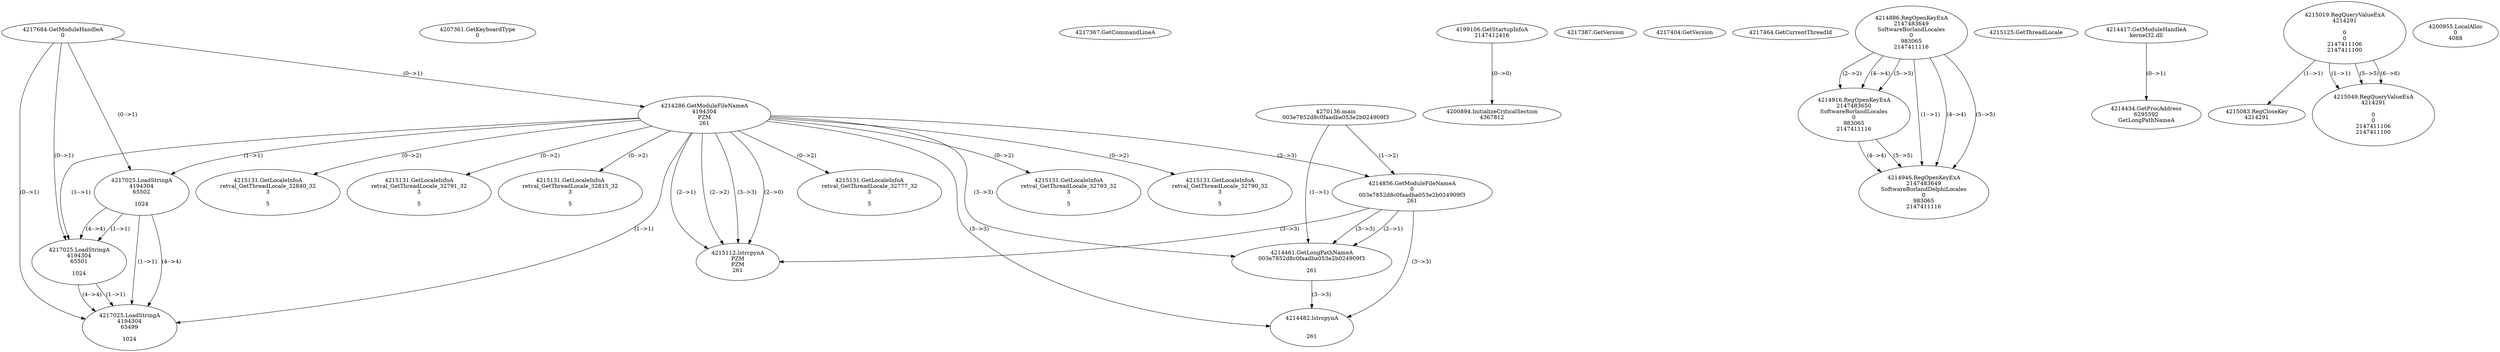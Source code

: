 // Global SCDG with merge call
digraph {
	0 [label="4270136.main
003e7852d8c0faadba053e2b024909f3"]
	1 [label="4217684.GetModuleHandleA
0"]
	2 [label="4207361.GetKeyboardType
0"]
	3 [label="4217367.GetCommandLineA
"]
	4 [label="4199106.GetStartupInfoA
2147412416"]
	5 [label="4217387.GetVersion
"]
	6 [label="4217404.GetVersion
"]
	7 [label="4217464.GetCurrentThreadId
"]
	8 [label="4214286.GetModuleFileNameA
4194304
PZM
261"]
	1 -> 8 [label="(0-->1)"]
	9 [label="4214856.GetModuleFileNameA
0
003e7852d8c0faadba053e2b024909f3
261"]
	0 -> 9 [label="(1-->2)"]
	8 -> 9 [label="(3-->3)"]
	10 [label="4214886.RegOpenKeyExA
2147483649
Software\Borland\Locales
0
983065
2147411116"]
	11 [label="4214916.RegOpenKeyExA
2147483650
Software\Borland\Locales
0
983065
2147411116"]
	10 -> 11 [label="(2-->2)"]
	10 -> 11 [label="(4-->4)"]
	10 -> 11 [label="(5-->5)"]
	12 [label="4214946.RegOpenKeyExA
2147483649
Software\Borland\Delphi\Locales
0
983065
2147411116"]
	10 -> 12 [label="(1-->1)"]
	10 -> 12 [label="(4-->4)"]
	11 -> 12 [label="(4-->4)"]
	10 -> 12 [label="(5-->5)"]
	11 -> 12 [label="(5-->5)"]
	13 [label="4215112.lstrcpynA
PZM
PZM
261"]
	8 -> 13 [label="(2-->1)"]
	8 -> 13 [label="(2-->2)"]
	8 -> 13 [label="(3-->3)"]
	9 -> 13 [label="(3-->3)"]
	8 -> 13 [label="(2-->0)"]
	14 [label="4215125.GetThreadLocale
"]
	15 [label="4215131.GetLocaleInfoA
retval_GetThreadLocale_32777_32
3

5"]
	8 -> 15 [label="(0-->2)"]
	16 [label="4217025.LoadStringA
4194304
65502

1024"]
	1 -> 16 [label="(0-->1)"]
	8 -> 16 [label="(1-->1)"]
	17 [label="4217025.LoadStringA
4194304
65501

1024"]
	1 -> 17 [label="(0-->1)"]
	8 -> 17 [label="(1-->1)"]
	16 -> 17 [label="(1-->1)"]
	16 -> 17 [label="(4-->4)"]
	18 [label="4217025.LoadStringA
4194304
65499

1024"]
	1 -> 18 [label="(0-->1)"]
	8 -> 18 [label="(1-->1)"]
	16 -> 18 [label="(1-->1)"]
	17 -> 18 [label="(1-->1)"]
	16 -> 18 [label="(4-->4)"]
	17 -> 18 [label="(4-->4)"]
	19 [label="4214417.GetModuleHandleA
kernel32.dll"]
	20 [label="4214434.GetProcAddress
6295592
GetLongPathNameA"]
	19 -> 20 [label="(0-->1)"]
	21 [label="4214461.GetLongPathNameA
003e7852d8c0faadba053e2b024909f3

261"]
	0 -> 21 [label="(1-->1)"]
	9 -> 21 [label="(2-->1)"]
	8 -> 21 [label="(3-->3)"]
	9 -> 21 [label="(3-->3)"]
	22 [label="4214482.lstrcpynA


261"]
	8 -> 22 [label="(3-->3)"]
	9 -> 22 [label="(3-->3)"]
	21 -> 22 [label="(3-->3)"]
	23 [label="4215019.RegQueryValueExA
4214291

0
0
2147411106
2147411100"]
	24 [label="4215083.RegCloseKey
4214291"]
	23 -> 24 [label="(1-->1)"]
	25 [label="4215131.GetLocaleInfoA
retval_GetThreadLocale_32793_32
3

5"]
	8 -> 25 [label="(0-->2)"]
	26 [label="4215131.GetLocaleInfoA
retval_GetThreadLocale_32790_32
3

5"]
	8 -> 26 [label="(0-->2)"]
	27 [label="4200894.InitializeCriticalSection
4367812"]
	4 -> 27 [label="(0-->0)"]
	28 [label="4200955.LocalAlloc
0
4088"]
	29 [label="4215049.RegQueryValueExA
4214291

0
0
2147411106
2147411100"]
	23 -> 29 [label="(1-->1)"]
	23 -> 29 [label="(5-->5)"]
	23 -> 29 [label="(6-->6)"]
	30 [label="4215131.GetLocaleInfoA
retval_GetThreadLocale_32840_32
3

5"]
	8 -> 30 [label="(0-->2)"]
	31 [label="4215131.GetLocaleInfoA
retval_GetThreadLocale_32791_32
3

5"]
	8 -> 31 [label="(0-->2)"]
	32 [label="4215131.GetLocaleInfoA
retval_GetThreadLocale_32815_32
3

5"]
	8 -> 32 [label="(0-->2)"]
}
